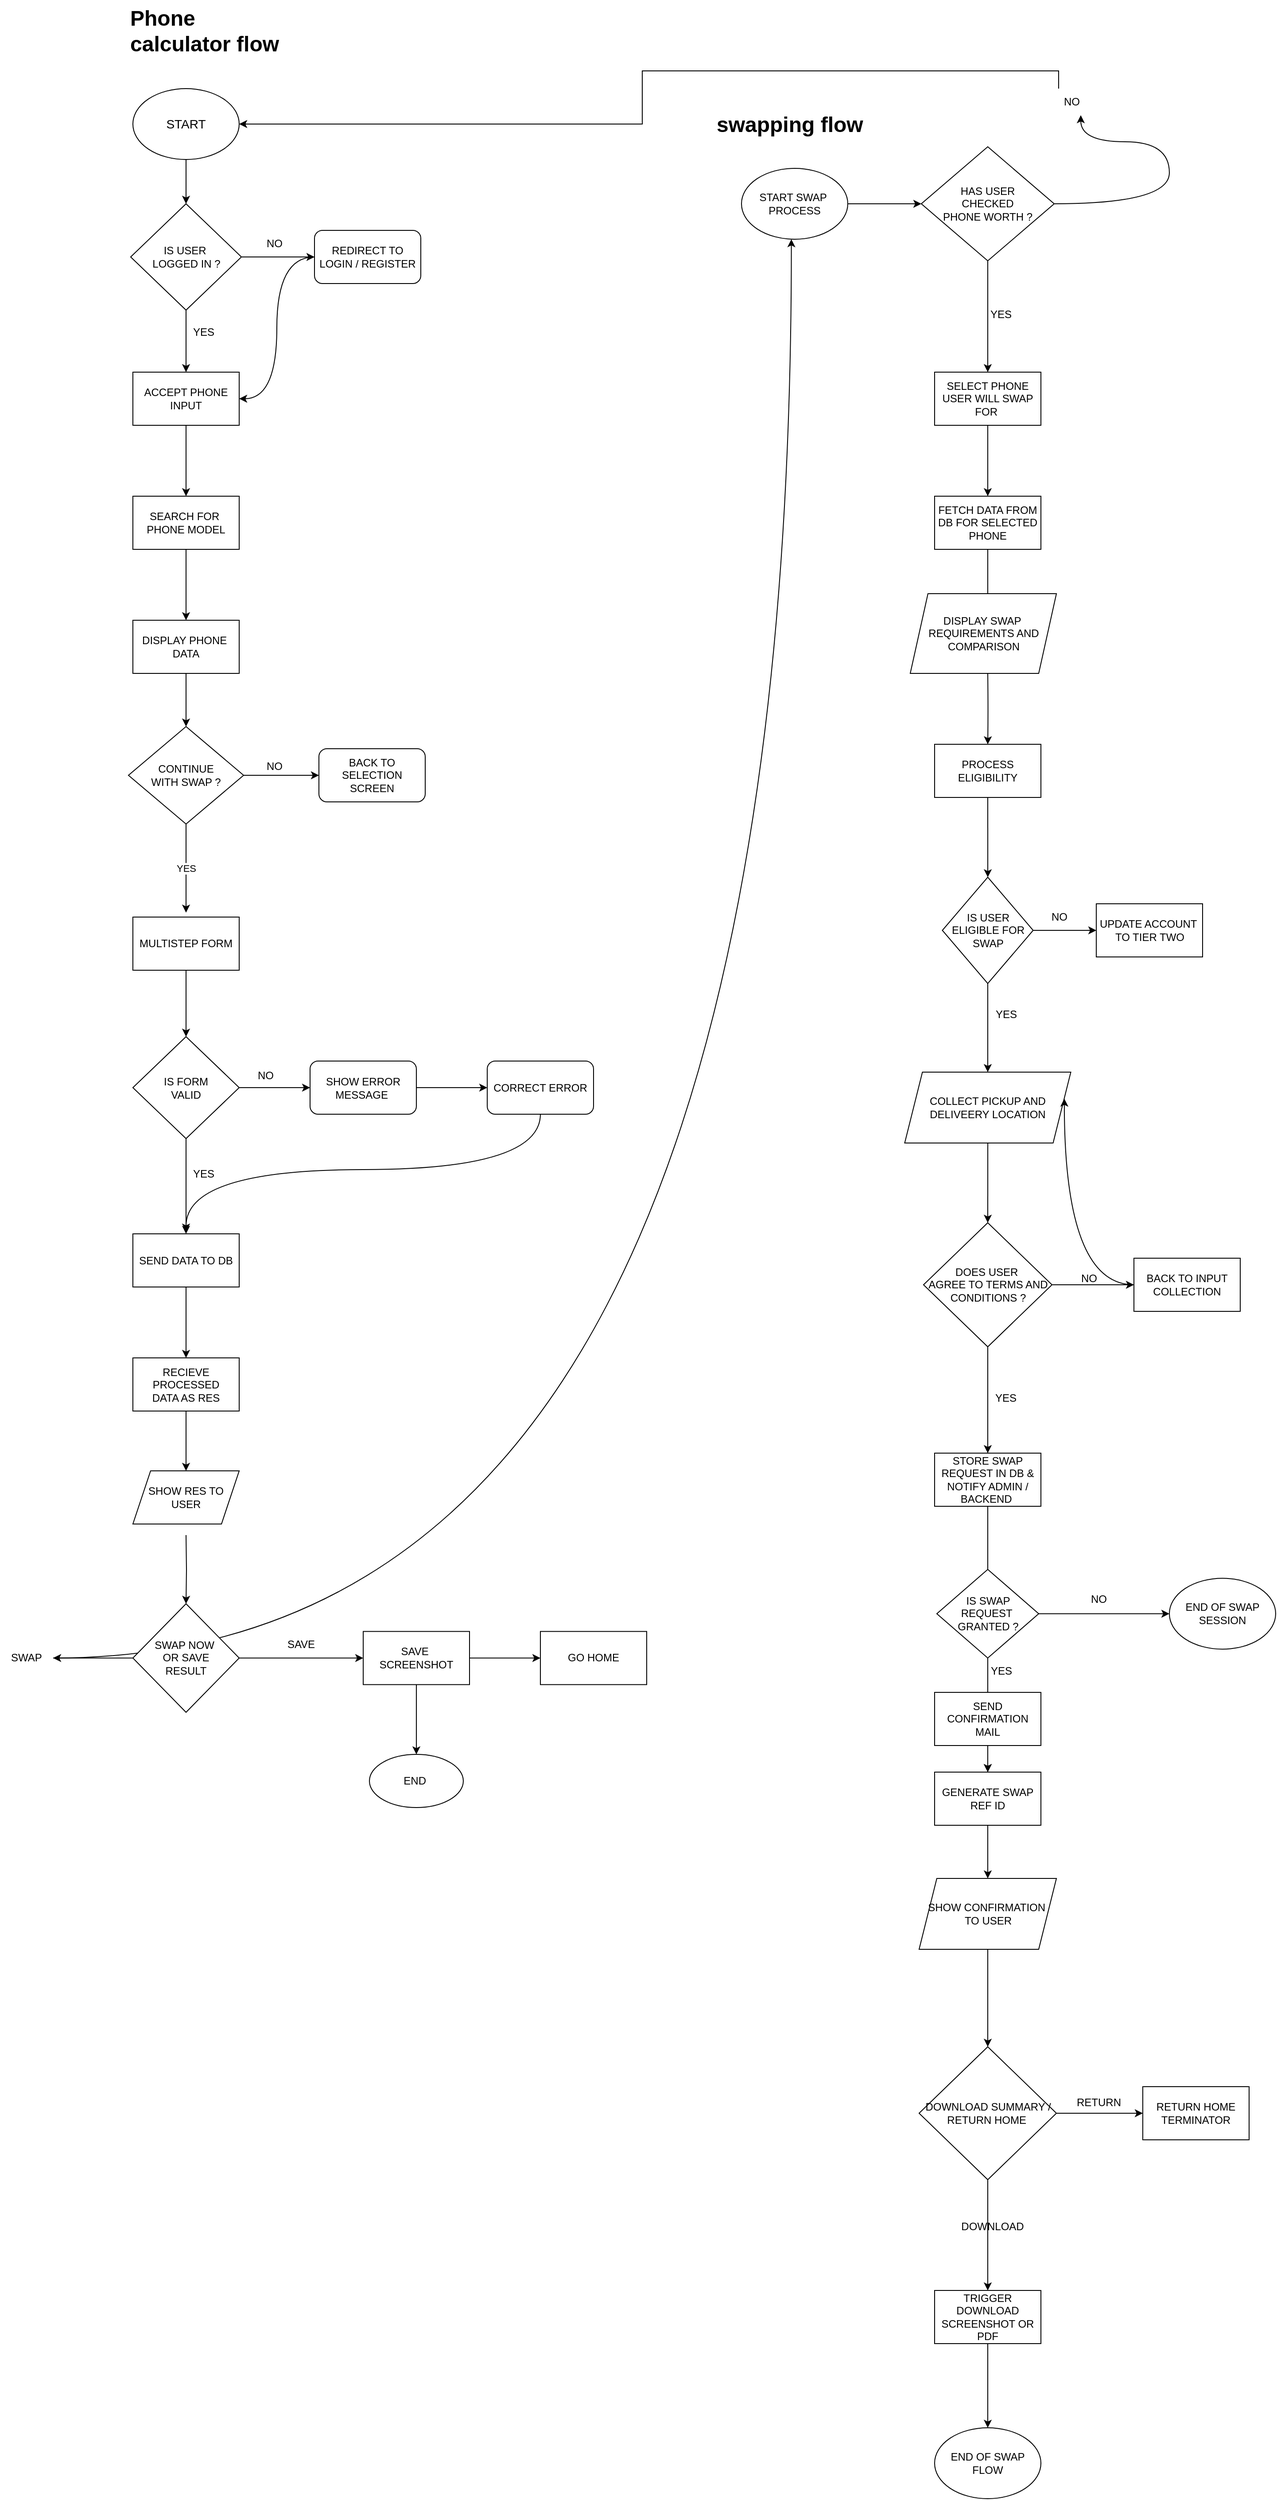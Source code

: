 <mxfile version="26.2.14">
  <diagram id="C5RBs43oDa-KdzZeNtuy" name="Page-1">
    <mxGraphModel dx="8734" dy="6462" grid="1" gridSize="10" guides="1" tooltips="1" connect="1" arrows="1" fold="1" page="1" pageScale="1" pageWidth="827" pageHeight="1169" math="0" shadow="0">
      <root>
        <mxCell id="WIyWlLk6GJQsqaUBKTNV-0" />
        <mxCell id="WIyWlLk6GJQsqaUBKTNV-1" parent="WIyWlLk6GJQsqaUBKTNV-0" />
        <mxCell id="c6qLf4H38Sc4OMnuLa_u-4" value="" style="edgeStyle=orthogonalEdgeStyle;rounded=0;orthogonalLoop=1;jettySize=auto;html=1;" edge="1" parent="WIyWlLk6GJQsqaUBKTNV-1" source="c6qLf4H38Sc4OMnuLa_u-0" target="c6qLf4H38Sc4OMnuLa_u-3">
          <mxGeometry relative="1" as="geometry" />
        </mxCell>
        <mxCell id="c6qLf4H38Sc4OMnuLa_u-0" value="&lt;p&gt;&lt;font style=&quot;font-size: 14px;&quot;&gt;START&lt;/font&gt;&lt;/p&gt;" style="ellipse;whiteSpace=wrap;html=1;" vertex="1" parent="WIyWlLk6GJQsqaUBKTNV-1">
          <mxGeometry x="140" y="40" width="120" height="80" as="geometry" />
        </mxCell>
        <mxCell id="c6qLf4H38Sc4OMnuLa_u-6" value="" style="edgeStyle=orthogonalEdgeStyle;rounded=0;orthogonalLoop=1;jettySize=auto;html=1;" edge="1" parent="WIyWlLk6GJQsqaUBKTNV-1" source="c6qLf4H38Sc4OMnuLa_u-3" target="c6qLf4H38Sc4OMnuLa_u-5">
          <mxGeometry relative="1" as="geometry" />
        </mxCell>
        <mxCell id="c6qLf4H38Sc4OMnuLa_u-38" value="" style="edgeStyle=orthogonalEdgeStyle;rounded=0;orthogonalLoop=1;jettySize=auto;html=1;" edge="1" parent="WIyWlLk6GJQsqaUBKTNV-1" source="c6qLf4H38Sc4OMnuLa_u-3" target="c6qLf4H38Sc4OMnuLa_u-37">
          <mxGeometry relative="1" as="geometry" />
        </mxCell>
        <mxCell id="c6qLf4H38Sc4OMnuLa_u-3" value="IS USER&amp;nbsp;&lt;div&gt;LOGGED IN ?&lt;/div&gt;" style="rhombus;whiteSpace=wrap;html=1;" vertex="1" parent="WIyWlLk6GJQsqaUBKTNV-1">
          <mxGeometry x="137.5" y="170" width="125" height="120" as="geometry" />
        </mxCell>
        <mxCell id="c6qLf4H38Sc4OMnuLa_u-8" value="" style="edgeStyle=orthogonalEdgeStyle;rounded=0;orthogonalLoop=1;jettySize=auto;html=1;" edge="1" parent="WIyWlLk6GJQsqaUBKTNV-1" source="c6qLf4H38Sc4OMnuLa_u-5" target="c6qLf4H38Sc4OMnuLa_u-7">
          <mxGeometry relative="1" as="geometry" />
        </mxCell>
        <mxCell id="c6qLf4H38Sc4OMnuLa_u-5" value="ACCEPT PHONE&lt;div&gt;INPUT&lt;/div&gt;" style="whiteSpace=wrap;html=1;" vertex="1" parent="WIyWlLk6GJQsqaUBKTNV-1">
          <mxGeometry x="140" y="360" width="120" height="60" as="geometry" />
        </mxCell>
        <mxCell id="c6qLf4H38Sc4OMnuLa_u-10" value="" style="edgeStyle=orthogonalEdgeStyle;rounded=0;orthogonalLoop=1;jettySize=auto;html=1;" edge="1" parent="WIyWlLk6GJQsqaUBKTNV-1" source="c6qLf4H38Sc4OMnuLa_u-7" target="c6qLf4H38Sc4OMnuLa_u-9">
          <mxGeometry relative="1" as="geometry" />
        </mxCell>
        <mxCell id="c6qLf4H38Sc4OMnuLa_u-7" value="SEARCH FOR&amp;nbsp;&lt;div&gt;PHONE MODEL&lt;/div&gt;" style="whiteSpace=wrap;html=1;" vertex="1" parent="WIyWlLk6GJQsqaUBKTNV-1">
          <mxGeometry x="140" y="500" width="120" height="60" as="geometry" />
        </mxCell>
        <mxCell id="c6qLf4H38Sc4OMnuLa_u-12" value="" style="edgeStyle=orthogonalEdgeStyle;rounded=0;orthogonalLoop=1;jettySize=auto;html=1;" edge="1" parent="WIyWlLk6GJQsqaUBKTNV-1" source="c6qLf4H38Sc4OMnuLa_u-9" target="c6qLf4H38Sc4OMnuLa_u-11">
          <mxGeometry relative="1" as="geometry" />
        </mxCell>
        <mxCell id="c6qLf4H38Sc4OMnuLa_u-9" value="DISPLAY PHONE&amp;nbsp;&lt;div&gt;DATA&lt;/div&gt;" style="whiteSpace=wrap;html=1;" vertex="1" parent="WIyWlLk6GJQsqaUBKTNV-1">
          <mxGeometry x="140" y="640" width="120" height="60" as="geometry" />
        </mxCell>
        <mxCell id="c6qLf4H38Sc4OMnuLa_u-42" value="" style="edgeStyle=orthogonalEdgeStyle;curved=1;rounded=0;orthogonalLoop=1;jettySize=auto;html=1;" edge="1" parent="WIyWlLk6GJQsqaUBKTNV-1" source="c6qLf4H38Sc4OMnuLa_u-11" target="c6qLf4H38Sc4OMnuLa_u-41">
          <mxGeometry relative="1" as="geometry" />
        </mxCell>
        <mxCell id="c6qLf4H38Sc4OMnuLa_u-11" value="CONTINUE&lt;div&gt;WITH SWAP ?&lt;/div&gt;" style="rhombus;whiteSpace=wrap;html=1;" vertex="1" parent="WIyWlLk6GJQsqaUBKTNV-1">
          <mxGeometry x="135" y="760" width="130" height="110" as="geometry" />
        </mxCell>
        <mxCell id="c6qLf4H38Sc4OMnuLa_u-23" value="" style="edgeStyle=orthogonalEdgeStyle;rounded=0;orthogonalLoop=1;jettySize=auto;html=1;" edge="1" parent="WIyWlLk6GJQsqaUBKTNV-1" source="c6qLf4H38Sc4OMnuLa_u-13" target="c6qLf4H38Sc4OMnuLa_u-22">
          <mxGeometry relative="1" as="geometry" />
        </mxCell>
        <mxCell id="c6qLf4H38Sc4OMnuLa_u-13" value="MULTISTEP FORM" style="whiteSpace=wrap;html=1;" vertex="1" parent="WIyWlLk6GJQsqaUBKTNV-1">
          <mxGeometry x="140" y="975" width="120" height="60" as="geometry" />
        </mxCell>
        <mxCell id="c6qLf4H38Sc4OMnuLa_u-15" value="" style="endArrow=classic;html=1;rounded=0;exitX=0.5;exitY=1;exitDx=0;exitDy=0;" edge="1" parent="WIyWlLk6GJQsqaUBKTNV-1" source="c6qLf4H38Sc4OMnuLa_u-11">
          <mxGeometry relative="1" as="geometry">
            <mxPoint x="250" y="931.179" as="sourcePoint" />
            <mxPoint x="200" y="970" as="targetPoint" />
          </mxGeometry>
        </mxCell>
        <mxCell id="c6qLf4H38Sc4OMnuLa_u-16" value="YES" style="edgeLabel;resizable=0;html=1;;align=center;verticalAlign=middle;" connectable="0" vertex="1" parent="c6qLf4H38Sc4OMnuLa_u-15">
          <mxGeometry relative="1" as="geometry" />
        </mxCell>
        <mxCell id="c6qLf4H38Sc4OMnuLa_u-19" value="YES" style="text;html=1;align=center;verticalAlign=middle;whiteSpace=wrap;rounded=0;" vertex="1" parent="WIyWlLk6GJQsqaUBKTNV-1">
          <mxGeometry x="190" y="300" width="60" height="30" as="geometry" />
        </mxCell>
        <mxCell id="c6qLf4H38Sc4OMnuLa_u-25" value="" style="edgeStyle=orthogonalEdgeStyle;rounded=0;orthogonalLoop=1;jettySize=auto;html=1;" edge="1" parent="WIyWlLk6GJQsqaUBKTNV-1" source="c6qLf4H38Sc4OMnuLa_u-22" target="c6qLf4H38Sc4OMnuLa_u-24">
          <mxGeometry relative="1" as="geometry" />
        </mxCell>
        <mxCell id="c6qLf4H38Sc4OMnuLa_u-46" value="" style="edgeStyle=orthogonalEdgeStyle;curved=1;rounded=0;orthogonalLoop=1;jettySize=auto;html=1;" edge="1" parent="WIyWlLk6GJQsqaUBKTNV-1" source="c6qLf4H38Sc4OMnuLa_u-22" target="c6qLf4H38Sc4OMnuLa_u-45">
          <mxGeometry relative="1" as="geometry" />
        </mxCell>
        <mxCell id="c6qLf4H38Sc4OMnuLa_u-22" value="IS FORM&lt;div&gt;VALID&lt;/div&gt;" style="rhombus;whiteSpace=wrap;html=1;" vertex="1" parent="WIyWlLk6GJQsqaUBKTNV-1">
          <mxGeometry x="140" y="1110" width="120" height="115" as="geometry" />
        </mxCell>
        <mxCell id="c6qLf4H38Sc4OMnuLa_u-28" value="" style="edgeStyle=orthogonalEdgeStyle;rounded=0;orthogonalLoop=1;jettySize=auto;html=1;" edge="1" parent="WIyWlLk6GJQsqaUBKTNV-1" source="c6qLf4H38Sc4OMnuLa_u-24" target="c6qLf4H38Sc4OMnuLa_u-27">
          <mxGeometry relative="1" as="geometry" />
        </mxCell>
        <mxCell id="c6qLf4H38Sc4OMnuLa_u-24" value="SEND DATA TO DB" style="whiteSpace=wrap;html=1;" vertex="1" parent="WIyWlLk6GJQsqaUBKTNV-1">
          <mxGeometry x="140" y="1332.5" width="120" height="60" as="geometry" />
        </mxCell>
        <mxCell id="c6qLf4H38Sc4OMnuLa_u-26" value="YES" style="text;html=1;align=center;verticalAlign=middle;whiteSpace=wrap;rounded=0;" vertex="1" parent="WIyWlLk6GJQsqaUBKTNV-1">
          <mxGeometry x="190" y="1250" width="60" height="30" as="geometry" />
        </mxCell>
        <mxCell id="c6qLf4H38Sc4OMnuLa_u-30" value="" style="edgeStyle=orthogonalEdgeStyle;rounded=0;orthogonalLoop=1;jettySize=auto;html=1;" edge="1" parent="WIyWlLk6GJQsqaUBKTNV-1" source="c6qLf4H38Sc4OMnuLa_u-27" target="c6qLf4H38Sc4OMnuLa_u-139">
          <mxGeometry relative="1" as="geometry">
            <mxPoint x="200" y="1612.5" as="targetPoint" />
          </mxGeometry>
        </mxCell>
        <mxCell id="c6qLf4H38Sc4OMnuLa_u-27" value="RECIEVE PROCESSED&lt;div&gt;DATA AS RES&lt;/div&gt;" style="whiteSpace=wrap;html=1;" vertex="1" parent="WIyWlLk6GJQsqaUBKTNV-1">
          <mxGeometry x="140" y="1472.5" width="120" height="60" as="geometry" />
        </mxCell>
        <mxCell id="c6qLf4H38Sc4OMnuLa_u-32" value="" style="edgeStyle=orthogonalEdgeStyle;rounded=0;orthogonalLoop=1;jettySize=auto;html=1;" edge="1" parent="WIyWlLk6GJQsqaUBKTNV-1" target="c6qLf4H38Sc4OMnuLa_u-31">
          <mxGeometry relative="1" as="geometry">
            <mxPoint x="200" y="1672.5" as="sourcePoint" />
          </mxGeometry>
        </mxCell>
        <mxCell id="c6qLf4H38Sc4OMnuLa_u-53" value="" style="edgeStyle=orthogonalEdgeStyle;curved=1;rounded=0;orthogonalLoop=1;jettySize=auto;html=1;" edge="1" parent="WIyWlLk6GJQsqaUBKTNV-1" source="c6qLf4H38Sc4OMnuLa_u-31" target="c6qLf4H38Sc4OMnuLa_u-52">
          <mxGeometry relative="1" as="geometry" />
        </mxCell>
        <mxCell id="c6qLf4H38Sc4OMnuLa_u-67" style="edgeStyle=orthogonalEdgeStyle;curved=1;rounded=0;orthogonalLoop=1;jettySize=auto;html=1;" edge="1" parent="WIyWlLk6GJQsqaUBKTNV-1" source="c6qLf4H38Sc4OMnuLa_u-51">
          <mxGeometry relative="1" as="geometry">
            <mxPoint x="883.303" y="209.98" as="targetPoint" />
            <mxPoint x="-20.03" y="1811.23" as="sourcePoint" />
          </mxGeometry>
        </mxCell>
        <mxCell id="c6qLf4H38Sc4OMnuLa_u-31" value="SWAP NOW&amp;nbsp;&lt;div&gt;OR SAVE&lt;/div&gt;&lt;div&gt;RESULT&lt;/div&gt;" style="rhombus;whiteSpace=wrap;html=1;" vertex="1" parent="WIyWlLk6GJQsqaUBKTNV-1">
          <mxGeometry x="140" y="1750" width="120" height="122.5" as="geometry" />
        </mxCell>
        <mxCell id="c6qLf4H38Sc4OMnuLa_u-40" style="edgeStyle=orthogonalEdgeStyle;curved=1;rounded=0;orthogonalLoop=1;jettySize=auto;html=1;entryX=1;entryY=0.5;entryDx=0;entryDy=0;" edge="1" parent="WIyWlLk6GJQsqaUBKTNV-1" source="c6qLf4H38Sc4OMnuLa_u-37" target="c6qLf4H38Sc4OMnuLa_u-5">
          <mxGeometry relative="1" as="geometry" />
        </mxCell>
        <mxCell id="c6qLf4H38Sc4OMnuLa_u-37" value="REDIRECT TO LOGIN / REGISTER" style="rounded=1;whiteSpace=wrap;html=1;" vertex="1" parent="WIyWlLk6GJQsqaUBKTNV-1">
          <mxGeometry x="345" y="200" width="120" height="60" as="geometry" />
        </mxCell>
        <mxCell id="c6qLf4H38Sc4OMnuLa_u-39" value="NO" style="text;html=1;align=center;verticalAlign=middle;whiteSpace=wrap;rounded=0;" vertex="1" parent="WIyWlLk6GJQsqaUBKTNV-1">
          <mxGeometry x="270" y="200" width="60" height="30" as="geometry" />
        </mxCell>
        <mxCell id="c6qLf4H38Sc4OMnuLa_u-41" value="BACK TO SELECTION SCREEN" style="rounded=1;whiteSpace=wrap;html=1;" vertex="1" parent="WIyWlLk6GJQsqaUBKTNV-1">
          <mxGeometry x="350" y="785" width="120" height="60" as="geometry" />
        </mxCell>
        <mxCell id="c6qLf4H38Sc4OMnuLa_u-43" value="&lt;div&gt;NO&lt;/div&gt;" style="text;html=1;align=center;verticalAlign=middle;whiteSpace=wrap;rounded=0;" vertex="1" parent="WIyWlLk6GJQsqaUBKTNV-1">
          <mxGeometry x="270" y="790" width="60" height="30" as="geometry" />
        </mxCell>
        <mxCell id="c6qLf4H38Sc4OMnuLa_u-49" value="" style="edgeStyle=orthogonalEdgeStyle;curved=1;rounded=0;orthogonalLoop=1;jettySize=auto;html=1;" edge="1" parent="WIyWlLk6GJQsqaUBKTNV-1" source="c6qLf4H38Sc4OMnuLa_u-45" target="c6qLf4H38Sc4OMnuLa_u-48">
          <mxGeometry relative="1" as="geometry" />
        </mxCell>
        <mxCell id="c6qLf4H38Sc4OMnuLa_u-45" value="SHOW ERROR MESSAGE&amp;nbsp;" style="rounded=1;whiteSpace=wrap;html=1;" vertex="1" parent="WIyWlLk6GJQsqaUBKTNV-1">
          <mxGeometry x="340" y="1137.5" width="120" height="60" as="geometry" />
        </mxCell>
        <mxCell id="c6qLf4H38Sc4OMnuLa_u-47" value="NO" style="text;html=1;align=center;verticalAlign=middle;whiteSpace=wrap;rounded=0;" vertex="1" parent="WIyWlLk6GJQsqaUBKTNV-1">
          <mxGeometry x="260" y="1139" width="60" height="30" as="geometry" />
        </mxCell>
        <mxCell id="c6qLf4H38Sc4OMnuLa_u-50" style="edgeStyle=orthogonalEdgeStyle;curved=1;rounded=0;orthogonalLoop=1;jettySize=auto;html=1;" edge="1" parent="WIyWlLk6GJQsqaUBKTNV-1" source="c6qLf4H38Sc4OMnuLa_u-48">
          <mxGeometry relative="1" as="geometry">
            <mxPoint x="200.0" y="1330" as="targetPoint" />
            <Array as="points">
              <mxPoint x="600" y="1260" />
              <mxPoint x="200" y="1260" />
            </Array>
          </mxGeometry>
        </mxCell>
        <mxCell id="c6qLf4H38Sc4OMnuLa_u-48" value="CORRECT ERROR" style="whiteSpace=wrap;html=1;rounded=1;" vertex="1" parent="WIyWlLk6GJQsqaUBKTNV-1">
          <mxGeometry x="540" y="1137.5" width="120" height="60" as="geometry" />
        </mxCell>
        <mxCell id="c6qLf4H38Sc4OMnuLa_u-57" value="" style="edgeStyle=orthogonalEdgeStyle;curved=1;rounded=0;orthogonalLoop=1;jettySize=auto;html=1;" edge="1" parent="WIyWlLk6GJQsqaUBKTNV-1" source="c6qLf4H38Sc4OMnuLa_u-52" target="c6qLf4H38Sc4OMnuLa_u-56">
          <mxGeometry relative="1" as="geometry" />
        </mxCell>
        <mxCell id="c6qLf4H38Sc4OMnuLa_u-60" value="" style="edgeStyle=orthogonalEdgeStyle;curved=1;rounded=0;orthogonalLoop=1;jettySize=auto;html=1;" edge="1" parent="WIyWlLk6GJQsqaUBKTNV-1" source="c6qLf4H38Sc4OMnuLa_u-52" target="c6qLf4H38Sc4OMnuLa_u-59">
          <mxGeometry relative="1" as="geometry" />
        </mxCell>
        <mxCell id="c6qLf4H38Sc4OMnuLa_u-52" value="SAVE&amp;nbsp;&lt;div&gt;SCREENSHOT&lt;/div&gt;" style="whiteSpace=wrap;html=1;" vertex="1" parent="WIyWlLk6GJQsqaUBKTNV-1">
          <mxGeometry x="400" y="1781.25" width="120" height="60" as="geometry" />
        </mxCell>
        <mxCell id="c6qLf4H38Sc4OMnuLa_u-54" value="SAVE" style="text;html=1;align=center;verticalAlign=middle;whiteSpace=wrap;rounded=0;" vertex="1" parent="WIyWlLk6GJQsqaUBKTNV-1">
          <mxGeometry x="300" y="1781.25" width="60" height="30" as="geometry" />
        </mxCell>
        <mxCell id="c6qLf4H38Sc4OMnuLa_u-56" value="GO HOME" style="whiteSpace=wrap;html=1;" vertex="1" parent="WIyWlLk6GJQsqaUBKTNV-1">
          <mxGeometry x="600" y="1781.25" width="120" height="60" as="geometry" />
        </mxCell>
        <mxCell id="c6qLf4H38Sc4OMnuLa_u-59" value="END&amp;nbsp;" style="ellipse;whiteSpace=wrap;html=1;" vertex="1" parent="WIyWlLk6GJQsqaUBKTNV-1">
          <mxGeometry x="407" y="1920" width="106" height="60" as="geometry" />
        </mxCell>
        <mxCell id="c6qLf4H38Sc4OMnuLa_u-68" value="" style="edgeStyle=orthogonalEdgeStyle;curved=1;rounded=0;orthogonalLoop=1;jettySize=auto;html=1;exitX=0;exitY=0.5;exitDx=0;exitDy=0;" edge="1" parent="WIyWlLk6GJQsqaUBKTNV-1" source="c6qLf4H38Sc4OMnuLa_u-31" target="c6qLf4H38Sc4OMnuLa_u-51">
          <mxGeometry relative="1" as="geometry">
            <mxPoint x="893.333" y="210" as="targetPoint" />
            <mxPoint x="140" y="1811" as="sourcePoint" />
          </mxGeometry>
        </mxCell>
        <mxCell id="c6qLf4H38Sc4OMnuLa_u-51" value="SWAP" style="text;html=1;align=center;verticalAlign=middle;whiteSpace=wrap;rounded=0;" vertex="1" parent="WIyWlLk6GJQsqaUBKTNV-1">
          <mxGeometry x="-10" y="1796.25" width="60" height="30" as="geometry" />
        </mxCell>
        <mxCell id="c6qLf4H38Sc4OMnuLa_u-73" value="" style="edgeStyle=orthogonalEdgeStyle;curved=1;rounded=0;orthogonalLoop=1;jettySize=auto;html=1;" edge="1" parent="WIyWlLk6GJQsqaUBKTNV-1" source="c6qLf4H38Sc4OMnuLa_u-70" target="c6qLf4H38Sc4OMnuLa_u-74">
          <mxGeometry relative="1" as="geometry">
            <mxPoint x="1027" y="170" as="targetPoint" />
          </mxGeometry>
        </mxCell>
        <mxCell id="c6qLf4H38Sc4OMnuLa_u-70" value="START SWAP&amp;nbsp;&lt;div&gt;PROCESS&lt;/div&gt;" style="ellipse;whiteSpace=wrap;html=1;" vertex="1" parent="WIyWlLk6GJQsqaUBKTNV-1">
          <mxGeometry x="827" y="130" width="120" height="80" as="geometry" />
        </mxCell>
        <mxCell id="c6qLf4H38Sc4OMnuLa_u-76" value="" style="edgeStyle=orthogonalEdgeStyle;curved=1;rounded=0;orthogonalLoop=1;jettySize=auto;html=1;" edge="1" parent="WIyWlLk6GJQsqaUBKTNV-1" source="c6qLf4H38Sc4OMnuLa_u-74" target="c6qLf4H38Sc4OMnuLa_u-75">
          <mxGeometry relative="1" as="geometry" />
        </mxCell>
        <mxCell id="c6qLf4H38Sc4OMnuLa_u-84" style="edgeStyle=orthogonalEdgeStyle;rounded=0;orthogonalLoop=1;jettySize=auto;html=1;entryX=1;entryY=0.5;entryDx=0;entryDy=0;exitX=0.25;exitY=0;exitDx=0;exitDy=0;" edge="1" parent="WIyWlLk6GJQsqaUBKTNV-1" source="c6qLf4H38Sc4OMnuLa_u-81" target="c6qLf4H38Sc4OMnuLa_u-0">
          <mxGeometry relative="1" as="geometry">
            <mxPoint x="270" y="60" as="targetPoint" />
          </mxGeometry>
        </mxCell>
        <mxCell id="c6qLf4H38Sc4OMnuLa_u-88" style="edgeStyle=orthogonalEdgeStyle;curved=1;rounded=0;orthogonalLoop=1;jettySize=auto;html=1;" edge="1" parent="WIyWlLk6GJQsqaUBKTNV-1" source="c6qLf4H38Sc4OMnuLa_u-74" target="c6qLf4H38Sc4OMnuLa_u-81">
          <mxGeometry relative="1" as="geometry">
            <mxPoint x="1220" y="100" as="targetPoint" />
            <Array as="points">
              <mxPoint x="1310" y="170" />
              <mxPoint x="1310" y="100" />
              <mxPoint x="1210" y="100" />
            </Array>
          </mxGeometry>
        </mxCell>
        <mxCell id="c6qLf4H38Sc4OMnuLa_u-74" value="HAS USER&lt;div&gt;&amp;nbsp;CHECKED&amp;nbsp;&lt;div&gt;PHONE WORTH ?&lt;/div&gt;&lt;/div&gt;" style="rhombus;whiteSpace=wrap;html=1;" vertex="1" parent="WIyWlLk6GJQsqaUBKTNV-1">
          <mxGeometry x="1030" y="105.63" width="150" height="128.75" as="geometry" />
        </mxCell>
        <mxCell id="c6qLf4H38Sc4OMnuLa_u-90" value="" style="edgeStyle=orthogonalEdgeStyle;curved=1;rounded=0;orthogonalLoop=1;jettySize=auto;html=1;" edge="1" parent="WIyWlLk6GJQsqaUBKTNV-1" source="c6qLf4H38Sc4OMnuLa_u-75" target="c6qLf4H38Sc4OMnuLa_u-89">
          <mxGeometry relative="1" as="geometry" />
        </mxCell>
        <mxCell id="c6qLf4H38Sc4OMnuLa_u-75" value="SELECT PHONE USER WILL SWAP FOR&amp;nbsp;" style="whiteSpace=wrap;html=1;" vertex="1" parent="WIyWlLk6GJQsqaUBKTNV-1">
          <mxGeometry x="1045" y="359.995" width="120" height="60" as="geometry" />
        </mxCell>
        <mxCell id="c6qLf4H38Sc4OMnuLa_u-77" value="YES" style="text;html=1;align=center;verticalAlign=middle;whiteSpace=wrap;rounded=0;" vertex="1" parent="WIyWlLk6GJQsqaUBKTNV-1">
          <mxGeometry x="1090" y="280" width="60" height="30" as="geometry" />
        </mxCell>
        <mxCell id="c6qLf4H38Sc4OMnuLa_u-81" value="NO" style="text;html=1;align=center;verticalAlign=middle;whiteSpace=wrap;rounded=0;" vertex="1" parent="WIyWlLk6GJQsqaUBKTNV-1">
          <mxGeometry x="1170" y="40" width="60" height="30" as="geometry" />
        </mxCell>
        <mxCell id="c6qLf4H38Sc4OMnuLa_u-92" value="" style="edgeStyle=orthogonalEdgeStyle;curved=1;rounded=0;orthogonalLoop=1;jettySize=auto;html=1;" edge="1" parent="WIyWlLk6GJQsqaUBKTNV-1" source="c6qLf4H38Sc4OMnuLa_u-89">
          <mxGeometry relative="1" as="geometry">
            <mxPoint x="1105" y="639.995" as="targetPoint" />
          </mxGeometry>
        </mxCell>
        <mxCell id="c6qLf4H38Sc4OMnuLa_u-89" value="FETCH DATA FROM DB FOR SELECTED PHONE" style="whiteSpace=wrap;html=1;" vertex="1" parent="WIyWlLk6GJQsqaUBKTNV-1">
          <mxGeometry x="1045" y="499.995" width="120" height="60" as="geometry" />
        </mxCell>
        <mxCell id="c6qLf4H38Sc4OMnuLa_u-94" value="" style="edgeStyle=orthogonalEdgeStyle;curved=1;rounded=0;orthogonalLoop=1;jettySize=auto;html=1;" edge="1" parent="WIyWlLk6GJQsqaUBKTNV-1" target="c6qLf4H38Sc4OMnuLa_u-93">
          <mxGeometry relative="1" as="geometry">
            <mxPoint x="1105" y="699.995" as="sourcePoint" />
          </mxGeometry>
        </mxCell>
        <mxCell id="c6qLf4H38Sc4OMnuLa_u-96" value="" style="edgeStyle=orthogonalEdgeStyle;curved=1;rounded=0;orthogonalLoop=1;jettySize=auto;html=1;" edge="1" parent="WIyWlLk6GJQsqaUBKTNV-1" source="c6qLf4H38Sc4OMnuLa_u-93" target="c6qLf4H38Sc4OMnuLa_u-95">
          <mxGeometry relative="1" as="geometry" />
        </mxCell>
        <mxCell id="c6qLf4H38Sc4OMnuLa_u-93" value="PROCESS ELIGIBILITY" style="whiteSpace=wrap;html=1;" vertex="1" parent="WIyWlLk6GJQsqaUBKTNV-1">
          <mxGeometry x="1045" y="779.995" width="120" height="60" as="geometry" />
        </mxCell>
        <mxCell id="c6qLf4H38Sc4OMnuLa_u-98" value="" style="edgeStyle=orthogonalEdgeStyle;curved=1;rounded=0;orthogonalLoop=1;jettySize=auto;html=1;" edge="1" parent="WIyWlLk6GJQsqaUBKTNV-1" source="c6qLf4H38Sc4OMnuLa_u-95" target="c6qLf4H38Sc4OMnuLa_u-104">
          <mxGeometry relative="1" as="geometry">
            <mxPoint x="1105" y="1130" as="targetPoint" />
          </mxGeometry>
        </mxCell>
        <mxCell id="c6qLf4H38Sc4OMnuLa_u-100" value="" style="edgeStyle=orthogonalEdgeStyle;curved=1;rounded=0;orthogonalLoop=1;jettySize=auto;html=1;" edge="1" parent="WIyWlLk6GJQsqaUBKTNV-1" source="c6qLf4H38Sc4OMnuLa_u-95" target="c6qLf4H38Sc4OMnuLa_u-99">
          <mxGeometry relative="1" as="geometry" />
        </mxCell>
        <mxCell id="c6qLf4H38Sc4OMnuLa_u-95" value="IS USER ELIGIBLE FOR SWAP" style="rhombus;whiteSpace=wrap;html=1;" vertex="1" parent="WIyWlLk6GJQsqaUBKTNV-1">
          <mxGeometry x="1053.75" y="930" width="102.5" height="120" as="geometry" />
        </mxCell>
        <mxCell id="c6qLf4H38Sc4OMnuLa_u-99" value="UPDATE ACCOUNT&amp;nbsp;&lt;div&gt;TO TIER TWO&lt;/div&gt;" style="whiteSpace=wrap;html=1;" vertex="1" parent="WIyWlLk6GJQsqaUBKTNV-1">
          <mxGeometry x="1227.5" y="960" width="120" height="60" as="geometry" />
        </mxCell>
        <mxCell id="c6qLf4H38Sc4OMnuLa_u-101" value="NO" style="text;html=1;align=center;verticalAlign=middle;whiteSpace=wrap;rounded=0;" vertex="1" parent="WIyWlLk6GJQsqaUBKTNV-1">
          <mxGeometry x="1156.25" y="960" width="60" height="30" as="geometry" />
        </mxCell>
        <mxCell id="c6qLf4H38Sc4OMnuLa_u-102" value="YES" style="text;html=1;align=center;verticalAlign=middle;whiteSpace=wrap;rounded=0;" vertex="1" parent="WIyWlLk6GJQsqaUBKTNV-1">
          <mxGeometry x="1096.25" y="1070" width="60" height="30" as="geometry" />
        </mxCell>
        <mxCell id="c6qLf4H38Sc4OMnuLa_u-106" value="" style="edgeStyle=orthogonalEdgeStyle;curved=1;rounded=0;orthogonalLoop=1;jettySize=auto;html=1;" edge="1" parent="WIyWlLk6GJQsqaUBKTNV-1" source="c6qLf4H38Sc4OMnuLa_u-104" target="c6qLf4H38Sc4OMnuLa_u-107">
          <mxGeometry relative="1" as="geometry">
            <mxPoint x="1105" y="1320" as="targetPoint" />
          </mxGeometry>
        </mxCell>
        <mxCell id="c6qLf4H38Sc4OMnuLa_u-104" value="COLLECT PICKUP AND DELIVEERY LOCATION" style="shape=parallelogram;perimeter=parallelogramPerimeter;whiteSpace=wrap;html=1;fixedSize=1;" vertex="1" parent="WIyWlLk6GJQsqaUBKTNV-1">
          <mxGeometry x="1011.25" y="1150" width="187.5" height="80" as="geometry" />
        </mxCell>
        <mxCell id="c6qLf4H38Sc4OMnuLa_u-109" value="" style="edgeStyle=orthogonalEdgeStyle;curved=1;rounded=0;orthogonalLoop=1;jettySize=auto;html=1;" edge="1" parent="WIyWlLk6GJQsqaUBKTNV-1" source="c6qLf4H38Sc4OMnuLa_u-107" target="c6qLf4H38Sc4OMnuLa_u-108">
          <mxGeometry relative="1" as="geometry" />
        </mxCell>
        <mxCell id="c6qLf4H38Sc4OMnuLa_u-113" value="" style="edgeStyle=orthogonalEdgeStyle;curved=1;rounded=0;orthogonalLoop=1;jettySize=auto;html=1;" edge="1" parent="WIyWlLk6GJQsqaUBKTNV-1" source="c6qLf4H38Sc4OMnuLa_u-107" target="c6qLf4H38Sc4OMnuLa_u-112">
          <mxGeometry relative="1" as="geometry" />
        </mxCell>
        <mxCell id="c6qLf4H38Sc4OMnuLa_u-107" value="DOES USER&amp;nbsp;&lt;div&gt;AGREE TO TERMS AND CONDITIONS ?&lt;/div&gt;" style="rhombus;whiteSpace=wrap;html=1;" vertex="1" parent="WIyWlLk6GJQsqaUBKTNV-1">
          <mxGeometry x="1032.5" y="1320" width="145" height="140" as="geometry" />
        </mxCell>
        <mxCell id="c6qLf4H38Sc4OMnuLa_u-108" value="BACK TO INPUT COLLECTION" style="whiteSpace=wrap;html=1;" vertex="1" parent="WIyWlLk6GJQsqaUBKTNV-1">
          <mxGeometry x="1270" y="1360" width="120" height="60" as="geometry" />
        </mxCell>
        <mxCell id="c6qLf4H38Sc4OMnuLa_u-110" value="NO" style="text;html=1;align=center;verticalAlign=middle;resizable=0;points=[];autosize=1;strokeColor=none;fillColor=none;" vertex="1" parent="WIyWlLk6GJQsqaUBKTNV-1">
          <mxGeometry x="1198.75" y="1368" width="40" height="30" as="geometry" />
        </mxCell>
        <mxCell id="c6qLf4H38Sc4OMnuLa_u-111" style="edgeStyle=orthogonalEdgeStyle;curved=1;rounded=0;orthogonalLoop=1;jettySize=auto;html=1;entryX=0.961;entryY=0.374;entryDx=0;entryDy=0;entryPerimeter=0;" edge="1" parent="WIyWlLk6GJQsqaUBKTNV-1" source="c6qLf4H38Sc4OMnuLa_u-108" target="c6qLf4H38Sc4OMnuLa_u-104">
          <mxGeometry relative="1" as="geometry" />
        </mxCell>
        <mxCell id="c6qLf4H38Sc4OMnuLa_u-115" value="" style="edgeStyle=orthogonalEdgeStyle;curved=1;rounded=0;orthogonalLoop=1;jettySize=auto;html=1;" edge="1" parent="WIyWlLk6GJQsqaUBKTNV-1" source="c6qLf4H38Sc4OMnuLa_u-112" target="c6qLf4H38Sc4OMnuLa_u-116">
          <mxGeometry relative="1" as="geometry">
            <mxPoint x="1105" y="1720.0" as="targetPoint" />
          </mxGeometry>
        </mxCell>
        <mxCell id="c6qLf4H38Sc4OMnuLa_u-112" value="STORE SWAP REQUEST IN DB &amp;amp; NOTIFY ADMIN / BACKEND&amp;nbsp;" style="whiteSpace=wrap;html=1;" vertex="1" parent="WIyWlLk6GJQsqaUBKTNV-1">
          <mxGeometry x="1045" y="1580" width="120" height="60" as="geometry" />
        </mxCell>
        <mxCell id="c6qLf4H38Sc4OMnuLa_u-118" value="" style="edgeStyle=orthogonalEdgeStyle;curved=1;rounded=0;orthogonalLoop=1;jettySize=auto;html=1;" edge="1" parent="WIyWlLk6GJQsqaUBKTNV-1" source="c6qLf4H38Sc4OMnuLa_u-116" target="c6qLf4H38Sc4OMnuLa_u-117">
          <mxGeometry relative="1" as="geometry" />
        </mxCell>
        <mxCell id="c6qLf4H38Sc4OMnuLa_u-116" value="GENERATE SWAP REF ID" style="rounded=0;whiteSpace=wrap;html=1;" vertex="1" parent="WIyWlLk6GJQsqaUBKTNV-1">
          <mxGeometry x="1045" y="1940.0" width="120" height="60" as="geometry" />
        </mxCell>
        <mxCell id="c6qLf4H38Sc4OMnuLa_u-123" value="" style="edgeStyle=orthogonalEdgeStyle;curved=1;rounded=0;orthogonalLoop=1;jettySize=auto;html=1;" edge="1" parent="WIyWlLk6GJQsqaUBKTNV-1" source="c6qLf4H38Sc4OMnuLa_u-117" target="c6qLf4H38Sc4OMnuLa_u-122">
          <mxGeometry relative="1" as="geometry" />
        </mxCell>
        <mxCell id="c6qLf4H38Sc4OMnuLa_u-117" value="SHOW CONFIRMATION&amp;nbsp;&lt;div&gt;TO USER&lt;/div&gt;" style="shape=parallelogram;perimeter=parallelogramPerimeter;whiteSpace=wrap;html=1;fixedSize=1;rounded=0;" vertex="1" parent="WIyWlLk6GJQsqaUBKTNV-1">
          <mxGeometry x="1027.5" y="2060" width="155" height="80" as="geometry" />
        </mxCell>
        <mxCell id="c6qLf4H38Sc4OMnuLa_u-120" value="" style="edgeStyle=orthogonalEdgeStyle;curved=1;rounded=0;orthogonalLoop=1;jettySize=auto;html=1;" edge="1" parent="WIyWlLk6GJQsqaUBKTNV-1" source="c6qLf4H38Sc4OMnuLa_u-119" target="c6qLf4H38Sc4OMnuLa_u-116">
          <mxGeometry relative="1" as="geometry" />
        </mxCell>
        <mxCell id="c6qLf4H38Sc4OMnuLa_u-134" style="edgeStyle=orthogonalEdgeStyle;curved=1;rounded=0;orthogonalLoop=1;jettySize=auto;html=1;" edge="1" parent="WIyWlLk6GJQsqaUBKTNV-1" source="c6qLf4H38Sc4OMnuLa_u-119" target="c6qLf4H38Sc4OMnuLa_u-133">
          <mxGeometry relative="1" as="geometry" />
        </mxCell>
        <mxCell id="c6qLf4H38Sc4OMnuLa_u-119" value="IS SWAP REQUEST&amp;nbsp;&lt;div&gt;GRANTED ?&lt;/div&gt;" style="rhombus;whiteSpace=wrap;html=1;" vertex="1" parent="WIyWlLk6GJQsqaUBKTNV-1">
          <mxGeometry x="1047.5" y="1711.25" width="115" height="100" as="geometry" />
        </mxCell>
        <mxCell id="c6qLf4H38Sc4OMnuLa_u-121" value="YES" style="text;html=1;align=center;verticalAlign=middle;resizable=0;points=[];autosize=1;strokeColor=none;fillColor=none;" vertex="1" parent="WIyWlLk6GJQsqaUBKTNV-1">
          <mxGeometry x="1095" y="1811.25" width="50" height="30" as="geometry" />
        </mxCell>
        <mxCell id="c6qLf4H38Sc4OMnuLa_u-125" value="" style="edgeStyle=orthogonalEdgeStyle;curved=1;rounded=0;orthogonalLoop=1;jettySize=auto;html=1;" edge="1" parent="WIyWlLk6GJQsqaUBKTNV-1" source="c6qLf4H38Sc4OMnuLa_u-122" target="c6qLf4H38Sc4OMnuLa_u-124">
          <mxGeometry relative="1" as="geometry" />
        </mxCell>
        <mxCell id="c6qLf4H38Sc4OMnuLa_u-128" value="" style="edgeStyle=orthogonalEdgeStyle;curved=1;rounded=0;orthogonalLoop=1;jettySize=auto;html=1;" edge="1" parent="WIyWlLk6GJQsqaUBKTNV-1" source="c6qLf4H38Sc4OMnuLa_u-122" target="c6qLf4H38Sc4OMnuLa_u-127">
          <mxGeometry relative="1" as="geometry" />
        </mxCell>
        <mxCell id="c6qLf4H38Sc4OMnuLa_u-122" value="DOWNLOAD SUMMARY / RETURN HOME&amp;nbsp;" style="rhombus;whiteSpace=wrap;html=1;rounded=0;" vertex="1" parent="WIyWlLk6GJQsqaUBKTNV-1">
          <mxGeometry x="1027.5" y="2250" width="155" height="150" as="geometry" />
        </mxCell>
        <mxCell id="c6qLf4H38Sc4OMnuLa_u-124" value="RETURN HOME TERMINATOR" style="rounded=0;whiteSpace=wrap;html=1;" vertex="1" parent="WIyWlLk6GJQsqaUBKTNV-1">
          <mxGeometry x="1280" y="2295" width="120" height="60" as="geometry" />
        </mxCell>
        <mxCell id="c6qLf4H38Sc4OMnuLa_u-126" value="RETURN" style="text;html=1;align=center;verticalAlign=middle;resizable=0;points=[];autosize=1;strokeColor=none;fillColor=none;" vertex="1" parent="WIyWlLk6GJQsqaUBKTNV-1">
          <mxGeometry x="1195" y="2298" width="70" height="30" as="geometry" />
        </mxCell>
        <mxCell id="c6qLf4H38Sc4OMnuLa_u-132" value="" style="edgeStyle=orthogonalEdgeStyle;curved=1;rounded=0;orthogonalLoop=1;jettySize=auto;html=1;" edge="1" parent="WIyWlLk6GJQsqaUBKTNV-1" source="c6qLf4H38Sc4OMnuLa_u-127" target="c6qLf4H38Sc4OMnuLa_u-131">
          <mxGeometry relative="1" as="geometry" />
        </mxCell>
        <mxCell id="c6qLf4H38Sc4OMnuLa_u-127" value="TRIGGER DOWNLOAD SCREENSHOT OR PDF" style="rounded=0;whiteSpace=wrap;html=1;" vertex="1" parent="WIyWlLk6GJQsqaUBKTNV-1">
          <mxGeometry x="1045" y="2525" width="120" height="60" as="geometry" />
        </mxCell>
        <mxCell id="c6qLf4H38Sc4OMnuLa_u-130" value="DOWNLOAD" style="text;html=1;align=center;verticalAlign=middle;resizable=0;points=[];autosize=1;strokeColor=none;fillColor=none;" vertex="1" parent="WIyWlLk6GJQsqaUBKTNV-1">
          <mxGeometry x="1065" y="2438" width="90" height="30" as="geometry" />
        </mxCell>
        <mxCell id="c6qLf4H38Sc4OMnuLa_u-131" value="END OF SWAP&lt;div&gt;FLOW&lt;/div&gt;" style="ellipse;whiteSpace=wrap;html=1;" vertex="1" parent="WIyWlLk6GJQsqaUBKTNV-1">
          <mxGeometry x="1045" y="2680" width="120" height="80" as="geometry" />
        </mxCell>
        <mxCell id="c6qLf4H38Sc4OMnuLa_u-133" value="END OF SWAP&lt;div&gt;SESSION&lt;/div&gt;" style="ellipse;whiteSpace=wrap;html=1;" vertex="1" parent="WIyWlLk6GJQsqaUBKTNV-1">
          <mxGeometry x="1310" y="1721.25" width="120" height="80" as="geometry" />
        </mxCell>
        <mxCell id="c6qLf4H38Sc4OMnuLa_u-135" value="&lt;h1 style=&quot;margin-top: 0px;&quot;&gt;&lt;span style=&quot;background-color: transparent; color: light-dark(rgb(0, 0, 0), rgb(255, 255, 255));&quot;&gt;Phone calculator flow&lt;/span&gt;&lt;/h1&gt;&lt;h1 style=&quot;margin-top: 0px;&quot;&gt;&lt;br&gt;&lt;/h1&gt;" style="text;html=1;whiteSpace=wrap;overflow=hidden;rounded=0;" vertex="1" parent="WIyWlLk6GJQsqaUBKTNV-1">
          <mxGeometry x="135" y="-60" width="180" height="120" as="geometry" />
        </mxCell>
        <mxCell id="c6qLf4H38Sc4OMnuLa_u-136" value="&lt;h1 style=&quot;margin-top: 0px;&quot;&gt;swapping flow&amp;nbsp;&lt;/h1&gt;" style="text;html=1;whiteSpace=wrap;overflow=hidden;rounded=0;" vertex="1" parent="WIyWlLk6GJQsqaUBKTNV-1">
          <mxGeometry x="797" y="60" width="180" height="120" as="geometry" />
        </mxCell>
        <mxCell id="c6qLf4H38Sc4OMnuLa_u-139" value="SHOW RES TO USER" style="shape=parallelogram;perimeter=parallelogramPerimeter;whiteSpace=wrap;html=1;fixedSize=1;" vertex="1" parent="WIyWlLk6GJQsqaUBKTNV-1">
          <mxGeometry x="140" y="1600.0" width="120" height="60" as="geometry" />
        </mxCell>
        <mxCell id="c6qLf4H38Sc4OMnuLa_u-140" value="DISPLAY SWAP&amp;nbsp;&lt;div&gt;REQUIREMENTS AND COMPARISON&lt;/div&gt;" style="shape=parallelogram;perimeter=parallelogramPerimeter;whiteSpace=wrap;html=1;fixedSize=1;" vertex="1" parent="WIyWlLk6GJQsqaUBKTNV-1">
          <mxGeometry x="1017.5" y="610" width="165" height="90" as="geometry" />
        </mxCell>
        <mxCell id="c6qLf4H38Sc4OMnuLa_u-141" value="YES" style="text;html=1;align=center;verticalAlign=middle;resizable=0;points=[];autosize=1;strokeColor=none;fillColor=none;" vertex="1" parent="WIyWlLk6GJQsqaUBKTNV-1">
          <mxGeometry x="1100" y="1502.5" width="50" height="30" as="geometry" />
        </mxCell>
        <mxCell id="c6qLf4H38Sc4OMnuLa_u-142" value="NO" style="text;html=1;align=center;verticalAlign=middle;resizable=0;points=[];autosize=1;strokeColor=none;fillColor=none;" vertex="1" parent="WIyWlLk6GJQsqaUBKTNV-1">
          <mxGeometry x="1210" y="1730" width="40" height="30" as="geometry" />
        </mxCell>
        <mxCell id="c6qLf4H38Sc4OMnuLa_u-145" value="SEND CONFIRMATION MAIL" style="rounded=0;whiteSpace=wrap;html=1;" vertex="1" parent="WIyWlLk6GJQsqaUBKTNV-1">
          <mxGeometry x="1045" y="1850" width="120" height="60" as="geometry" />
        </mxCell>
      </root>
    </mxGraphModel>
  </diagram>
</mxfile>
